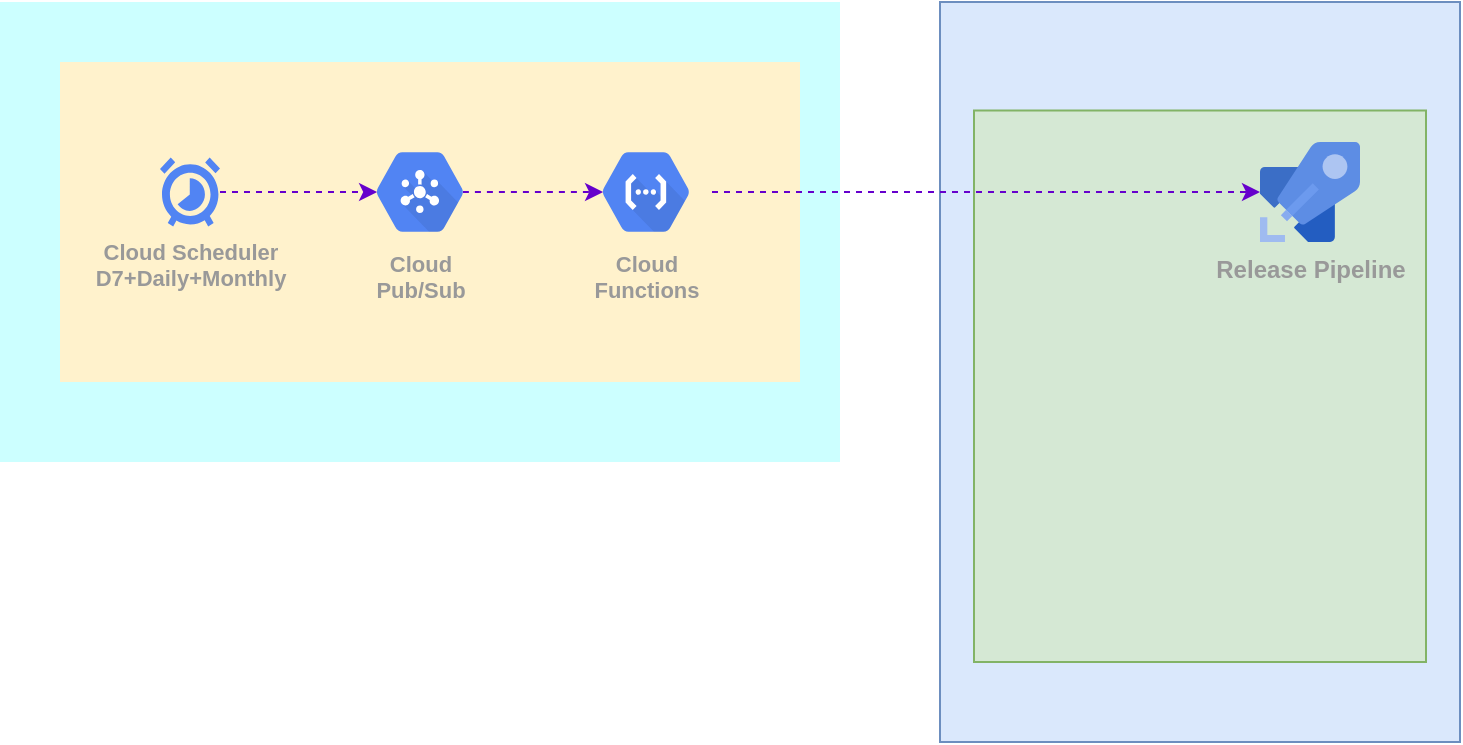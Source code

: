 <mxfile version="15.3.0" type="github">
  <diagram id="wbizNn7U0RBjRFVsRl-d" name="Page-1">
    <mxGraphModel dx="1038" dy="579" grid="1" gridSize="10" guides="1" tooltips="1" connect="1" arrows="1" fold="1" page="1" pageScale="1" pageWidth="827" pageHeight="1169" math="0" shadow="0">
      <root>
        <mxCell id="0" />
        <mxCell id="1" parent="0" />
        <mxCell id="_OWNyDusY1XCbJMPDEwE-1" value="" style="rounded=0;whiteSpace=wrap;html=1;fillColor=#CCFFFF;strokeColor=none;" vertex="1" parent="1">
          <mxGeometry x="70" y="90" width="420" height="230" as="geometry" />
        </mxCell>
        <mxCell id="_OWNyDusY1XCbJMPDEwE-2" value="" style="rounded=0;whiteSpace=wrap;html=1;fillColor=#fff2cc;strokeColor=none;" vertex="1" parent="1">
          <mxGeometry x="100" y="120" width="370" height="160" as="geometry" />
        </mxCell>
        <mxCell id="_OWNyDusY1XCbJMPDEwE-11" style="edgeStyle=orthogonalEdgeStyle;rounded=0;orthogonalLoop=1;jettySize=auto;html=1;dashed=1;fontSize=9;fontColor=#6600CC;strokeColor=#6600CC;exitX=0.825;exitY=0.5;exitDx=0;exitDy=0;exitPerimeter=0;entryX=0.175;entryY=0.5;entryDx=0;entryDy=0;entryPerimeter=0;" edge="1" parent="1" source="_OWNyDusY1XCbJMPDEwE-4" target="_OWNyDusY1XCbJMPDEwE-9">
          <mxGeometry relative="1" as="geometry">
            <mxPoint x="370" y="185" as="targetPoint" />
            <Array as="points" />
          </mxGeometry>
        </mxCell>
        <mxCell id="_OWNyDusY1XCbJMPDEwE-4" value="Cloud&#xa;Pub/Sub" style="sketch=0;html=1;fillColor=#5184F3;strokeColor=none;verticalAlign=top;labelPosition=center;verticalLabelPosition=bottom;align=center;spacingTop=-6;fontSize=11;fontStyle=1;fontColor=#999999;shape=mxgraph.gcp2.hexIcon;prIcon=cloud_pubsub" vertex="1" parent="1">
          <mxGeometry x="247" y="155.75" width="66" height="58.5" as="geometry" />
        </mxCell>
        <mxCell id="_OWNyDusY1XCbJMPDEwE-8" style="edgeStyle=orthogonalEdgeStyle;rounded=0;orthogonalLoop=1;jettySize=auto;html=1;entryX=0.175;entryY=0.5;entryDx=0;entryDy=0;entryPerimeter=0;fontSize=9;fontColor=#6600CC;labelBorderColor=#6600CC;strokeColor=#6600CC;dashed=1;" edge="1" parent="1" source="_OWNyDusY1XCbJMPDEwE-6" target="_OWNyDusY1XCbJMPDEwE-4">
          <mxGeometry relative="1" as="geometry" />
        </mxCell>
        <mxCell id="_OWNyDusY1XCbJMPDEwE-6" value="Cloud Scheduler&lt;br&gt;&lt;font style=&quot;font-size: 11px&quot;&gt;D7+Daily+Monthly&lt;/font&gt;" style="html=1;fillColor=#5184F3;strokeColor=none;verticalAlign=top;labelPosition=center;verticalLabelPosition=bottom;align=center;fontSize=11;fontStyle=1;fontColor=#999999;shape=mxgraph.gcp2.cloud_scheduler" vertex="1" parent="1">
          <mxGeometry x="150" y="167.75" width="30" height="34.5" as="geometry" />
        </mxCell>
        <mxCell id="_OWNyDusY1XCbJMPDEwE-13" value="" style="rounded=0;whiteSpace=wrap;html=1;fillColor=#dae8fc;strokeColor=#6c8ebf;" vertex="1" parent="1">
          <mxGeometry x="540" y="90" width="260" height="370" as="geometry" />
        </mxCell>
        <mxCell id="_OWNyDusY1XCbJMPDEwE-19" value="" style="rounded=0;whiteSpace=wrap;html=1;fontSize=9;fillColor=#d5e8d4;verticalAlign=top;strokeColor=#82b366;" vertex="1" parent="1">
          <mxGeometry x="557" y="144.25" width="226" height="275.75" as="geometry" />
        </mxCell>
        <mxCell id="_OWNyDusY1XCbJMPDEwE-16" style="edgeStyle=orthogonalEdgeStyle;rounded=0;orthogonalLoop=1;jettySize=auto;html=1;dashed=1;fontSize=9;fontColor=#6600CC;strokeColor=#6600CC;" edge="1" parent="1" source="_OWNyDusY1XCbJMPDEwE-9" target="_OWNyDusY1XCbJMPDEwE-17">
          <mxGeometry relative="1" as="geometry">
            <mxPoint x="710" y="190" as="targetPoint" />
          </mxGeometry>
        </mxCell>
        <mxCell id="_OWNyDusY1XCbJMPDEwE-9" value="Cloud&#xa;Functions" style="sketch=0;html=1;fillColor=#5184F3;strokeColor=none;verticalAlign=top;labelPosition=center;verticalLabelPosition=bottom;align=center;spacingTop=-6;fontSize=11;fontStyle=1;fontColor=#999999;shape=mxgraph.gcp2.hexIcon;prIcon=cloud_functions" vertex="1" parent="1">
          <mxGeometry x="360" y="155.75" width="66" height="58.5" as="geometry" />
        </mxCell>
        <mxCell id="_OWNyDusY1XCbJMPDEwE-17" value="&lt;b&gt;&lt;font&gt;Release Pipeline&lt;/font&gt;&lt;/b&gt;" style="sketch=0;aspect=fixed;html=1;points=[];align=center;image;fontSize=12;image=img/lib/mscae/Azure_Pipelines.svg;fontColor=#999999;fillColor=#9999FF;labelBorderColor=none;labelBackgroundColor=none;" vertex="1" parent="1">
          <mxGeometry x="700" y="160" width="50" height="50" as="geometry" />
        </mxCell>
      </root>
    </mxGraphModel>
  </diagram>
</mxfile>
